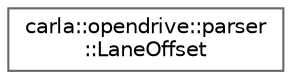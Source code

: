digraph "类继承关系图"
{
 // INTERACTIVE_SVG=YES
 // LATEX_PDF_SIZE
  bgcolor="transparent";
  edge [fontname=Helvetica,fontsize=10,labelfontname=Helvetica,labelfontsize=10];
  node [fontname=Helvetica,fontsize=10,shape=box,height=0.2,width=0.4];
  rankdir="LR";
  Node0 [id="Node000000",label="carla::opendrive::parser\l::LaneOffset",height=0.2,width=0.4,color="grey40", fillcolor="white", style="filled",URL="$da/dd4/structcarla_1_1opendrive_1_1parser_1_1LaneOffset.html",tooltip=" "];
}
